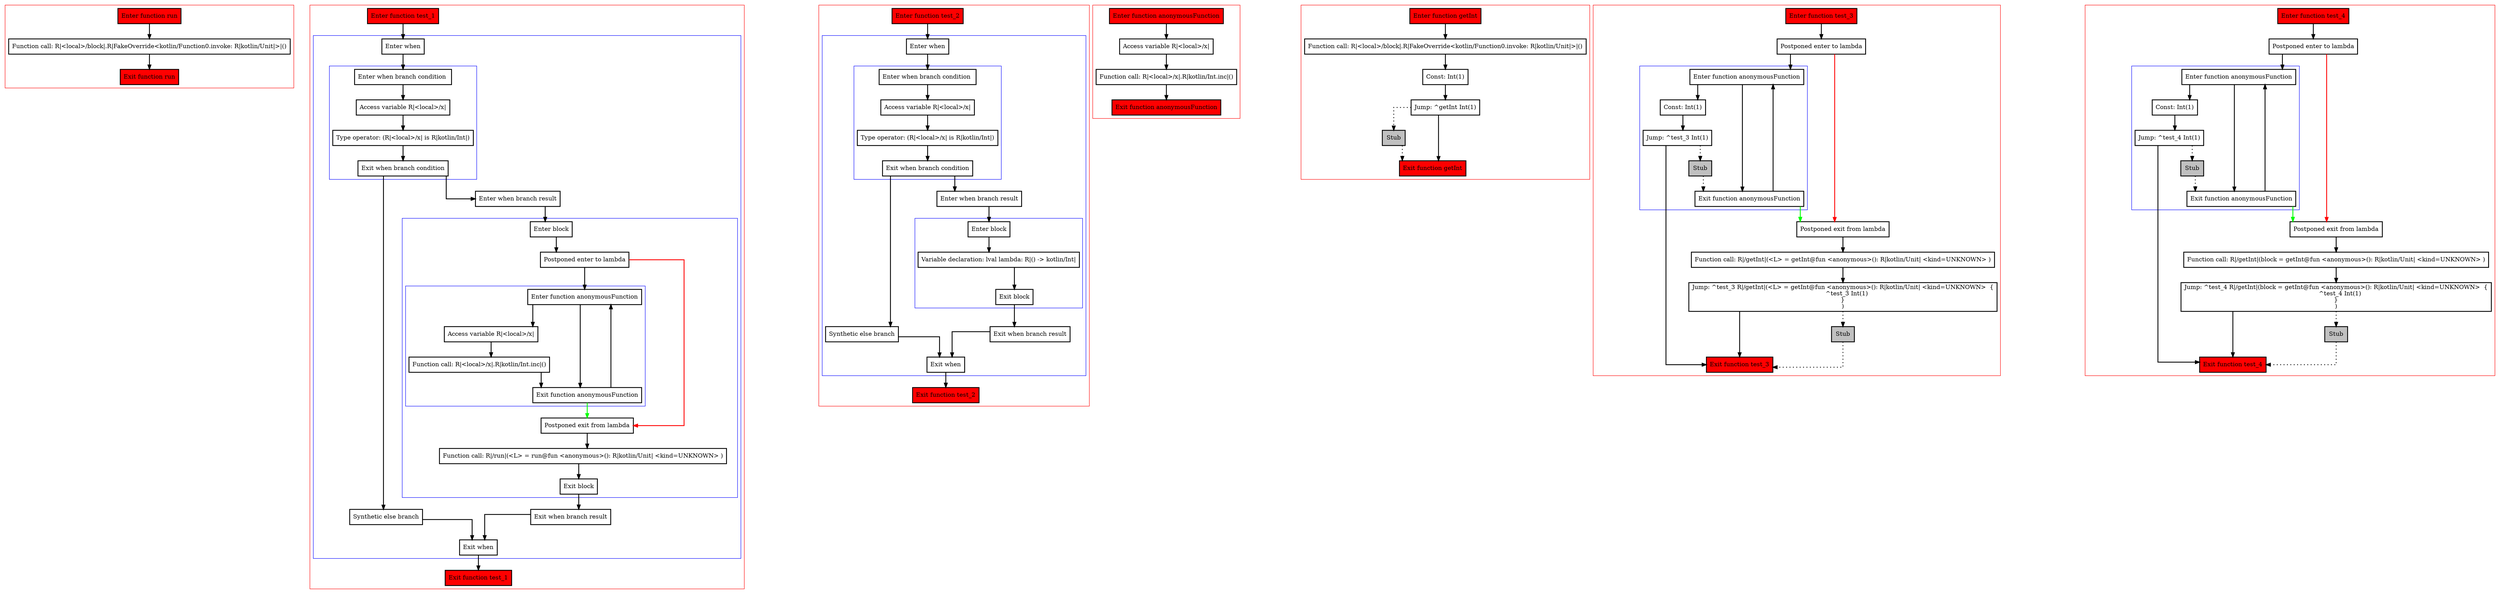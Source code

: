 digraph lambdas_kt {
    graph [splines=ortho nodesep=3]
    node [shape=box penwidth=2]
    edge [penwidth=2]

    subgraph cluster_0 {
        color=red
        0 [label="Enter function run" style="filled" fillcolor=red];
        1 [label="Function call: R|<local>/block|.R|FakeOverride<kotlin/Function0.invoke: R|kotlin/Unit|>|()"];
        2 [label="Exit function run" style="filled" fillcolor=red];
    }

    0 -> {1};
    1 -> {2};

    subgraph cluster_1 {
        color=red
        3 [label="Enter function test_1" style="filled" fillcolor=red];
        subgraph cluster_2 {
            color=blue
            4 [label="Enter when"];
            subgraph cluster_3 {
                color=blue
                5 [label="Enter when branch condition "];
                6 [label="Access variable R|<local>/x|"];
                7 [label="Type operator: (R|<local>/x| is R|kotlin/Int|)"];
                8 [label="Exit when branch condition"];
            }
            9 [label="Synthetic else branch"];
            10 [label="Enter when branch result"];
            subgraph cluster_4 {
                color=blue
                11 [label="Enter block"];
                12 [label="Postponed enter to lambda"];
                subgraph cluster_5 {
                    color=blue
                    13 [label="Enter function anonymousFunction"];
                    14 [label="Access variable R|<local>/x|"];
                    15 [label="Function call: R|<local>/x|.R|kotlin/Int.inc|()"];
                    16 [label="Exit function anonymousFunction"];
                }
                17 [label="Postponed exit from lambda"];
                18 [label="Function call: R|/run|(<L> = run@fun <anonymous>(): R|kotlin/Unit| <kind=UNKNOWN> )"];
                19 [label="Exit block"];
            }
            20 [label="Exit when branch result"];
            21 [label="Exit when"];
        }
        22 [label="Exit function test_1" style="filled" fillcolor=red];
    }

    3 -> {4};
    4 -> {5};
    5 -> {6};
    6 -> {7};
    7 -> {8};
    8 -> {10 9};
    9 -> {21};
    10 -> {11};
    11 -> {12};
    12 -> {13};
    12 -> {17} [color=red];
    13 -> {16 14};
    14 -> {15};
    15 -> {16};
    16 -> {13};
    16 -> {17} [color=green];
    17 -> {18};
    18 -> {19};
    19 -> {20};
    20 -> {21};
    21 -> {22};

    subgraph cluster_6 {
        color=red
        23 [label="Enter function test_2" style="filled" fillcolor=red];
        subgraph cluster_7 {
            color=blue
            24 [label="Enter when"];
            subgraph cluster_8 {
                color=blue
                25 [label="Enter when branch condition "];
                26 [label="Access variable R|<local>/x|"];
                27 [label="Type operator: (R|<local>/x| is R|kotlin/Int|)"];
                28 [label="Exit when branch condition"];
            }
            29 [label="Synthetic else branch"];
            30 [label="Enter when branch result"];
            subgraph cluster_9 {
                color=blue
                31 [label="Enter block"];
                32 [label="Variable declaration: lval lambda: R|() -> kotlin/Int|"];
                33 [label="Exit block"];
            }
            34 [label="Exit when branch result"];
            35 [label="Exit when"];
        }
        36 [label="Exit function test_2" style="filled" fillcolor=red];
    }

    23 -> {24};
    24 -> {25};
    25 -> {26};
    26 -> {27};
    27 -> {28};
    28 -> {30 29};
    29 -> {35};
    30 -> {31};
    31 -> {32};
    32 -> {33};
    33 -> {34};
    34 -> {35};
    35 -> {36};

    subgraph cluster_10 {
        color=red
        37 [label="Enter function anonymousFunction" style="filled" fillcolor=red];
        38 [label="Access variable R|<local>/x|"];
        39 [label="Function call: R|<local>/x|.R|kotlin/Int.inc|()"];
        40 [label="Exit function anonymousFunction" style="filled" fillcolor=red];
    }

    37 -> {38};
    38 -> {39};
    39 -> {40};

    subgraph cluster_11 {
        color=red
        41 [label="Enter function getInt" style="filled" fillcolor=red];
        42 [label="Function call: R|<local>/block|.R|FakeOverride<kotlin/Function0.invoke: R|kotlin/Unit|>|()"];
        43 [label="Const: Int(1)"];
        44 [label="Jump: ^getInt Int(1)"];
        45 [label="Stub" style="filled" fillcolor=gray];
        46 [label="Exit function getInt" style="filled" fillcolor=red];
    }

    41 -> {42};
    42 -> {43};
    43 -> {44};
    44 -> {46};
    44 -> {45} [style=dotted];
    45 -> {46} [style=dotted];

    subgraph cluster_12 {
        color=red
        47 [label="Enter function test_3" style="filled" fillcolor=red];
        48 [label="Postponed enter to lambda"];
        subgraph cluster_13 {
            color=blue
            49 [label="Enter function anonymousFunction"];
            50 [label="Const: Int(1)"];
            51 [label="Jump: ^test_3 Int(1)"];
            52 [label="Stub" style="filled" fillcolor=gray];
            53 [label="Exit function anonymousFunction"];
        }
        54 [label="Postponed exit from lambda"];
        55 [label="Function call: R|/getInt|(<L> = getInt@fun <anonymous>(): R|kotlin/Unit| <kind=UNKNOWN> )"];
        56 [label="Jump: ^test_3 R|/getInt|(<L> = getInt@fun <anonymous>(): R|kotlin/Unit| <kind=UNKNOWN>  {
    ^test_3 Int(1)
}
)"];
        57 [label="Stub" style="filled" fillcolor=gray];
        58 [label="Exit function test_3" style="filled" fillcolor=red];
    }

    47 -> {48};
    48 -> {49};
    48 -> {54} [color=red];
    49 -> {53 50};
    50 -> {51};
    51 -> {58};
    51 -> {52} [style=dotted];
    52 -> {53} [style=dotted];
    53 -> {49};
    53 -> {54} [color=green];
    54 -> {55};
    55 -> {56};
    56 -> {58};
    56 -> {57} [style=dotted];
    57 -> {58} [style=dotted];

    subgraph cluster_14 {
        color=red
        59 [label="Enter function test_4" style="filled" fillcolor=red];
        60 [label="Postponed enter to lambda"];
        subgraph cluster_15 {
            color=blue
            61 [label="Enter function anonymousFunction"];
            62 [label="Const: Int(1)"];
            63 [label="Jump: ^test_4 Int(1)"];
            64 [label="Stub" style="filled" fillcolor=gray];
            65 [label="Exit function anonymousFunction"];
        }
        66 [label="Postponed exit from lambda"];
        67 [label="Function call: R|/getInt|(block = getInt@fun <anonymous>(): R|kotlin/Unit| <kind=UNKNOWN> )"];
        68 [label="Jump: ^test_4 R|/getInt|(block = getInt@fun <anonymous>(): R|kotlin/Unit| <kind=UNKNOWN>  {
    ^test_4 Int(1)
}
)"];
        69 [label="Stub" style="filled" fillcolor=gray];
        70 [label="Exit function test_4" style="filled" fillcolor=red];
    }

    59 -> {60};
    60 -> {61};
    60 -> {66} [color=red];
    61 -> {65 62};
    62 -> {63};
    63 -> {70};
    63 -> {64} [style=dotted];
    64 -> {65} [style=dotted];
    65 -> {61};
    65 -> {66} [color=green];
    66 -> {67};
    67 -> {68};
    68 -> {70};
    68 -> {69} [style=dotted];
    69 -> {70} [style=dotted];

}

